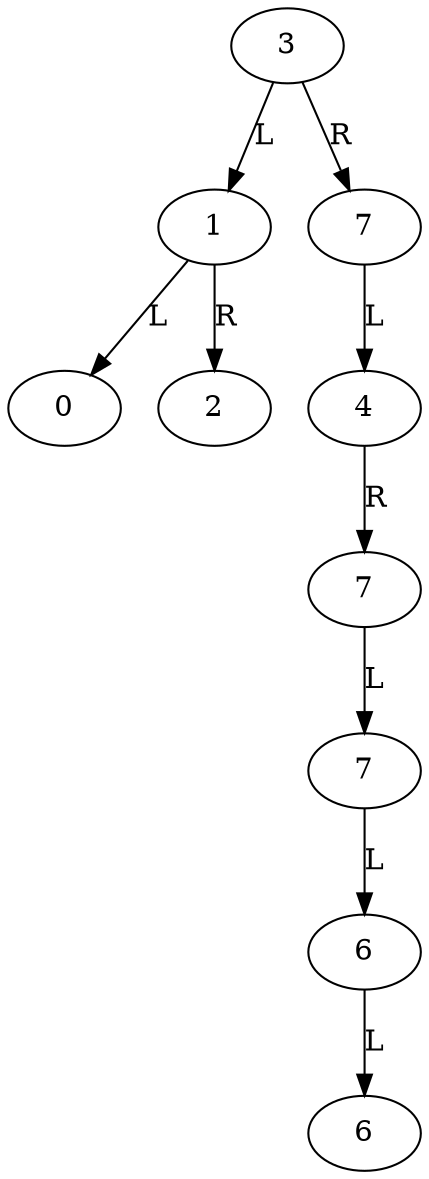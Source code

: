 digraph bst {  357218532 [label="3"]
  357218532 -> 1555073959 [label="L"]
  1555073959 [label="1"]
  1555073959 -> 1252044923 [label="L"]
  1252044923 [label="0"]
  1555073959 -> 2074247555 [label="R"]
  2074247555 [label="2"]
  357218532 -> 1776615134 [label="R"]
  1776615134 [label="7"]
  1776615134 -> 957929250 [label="L"]
  957929250 [label="4"]
  957929250 -> 232003191 [label="R"]
  232003191 [label="7"]
  232003191 -> 1594811832 [label="L"]
  1594811832 [label="7"]
  1594811832 -> 1259062217 [label="L"]
  1259062217 [label="6"]
  1259062217 -> 1902307228 [label="L"]
  1902307228 [label="6"]
}
